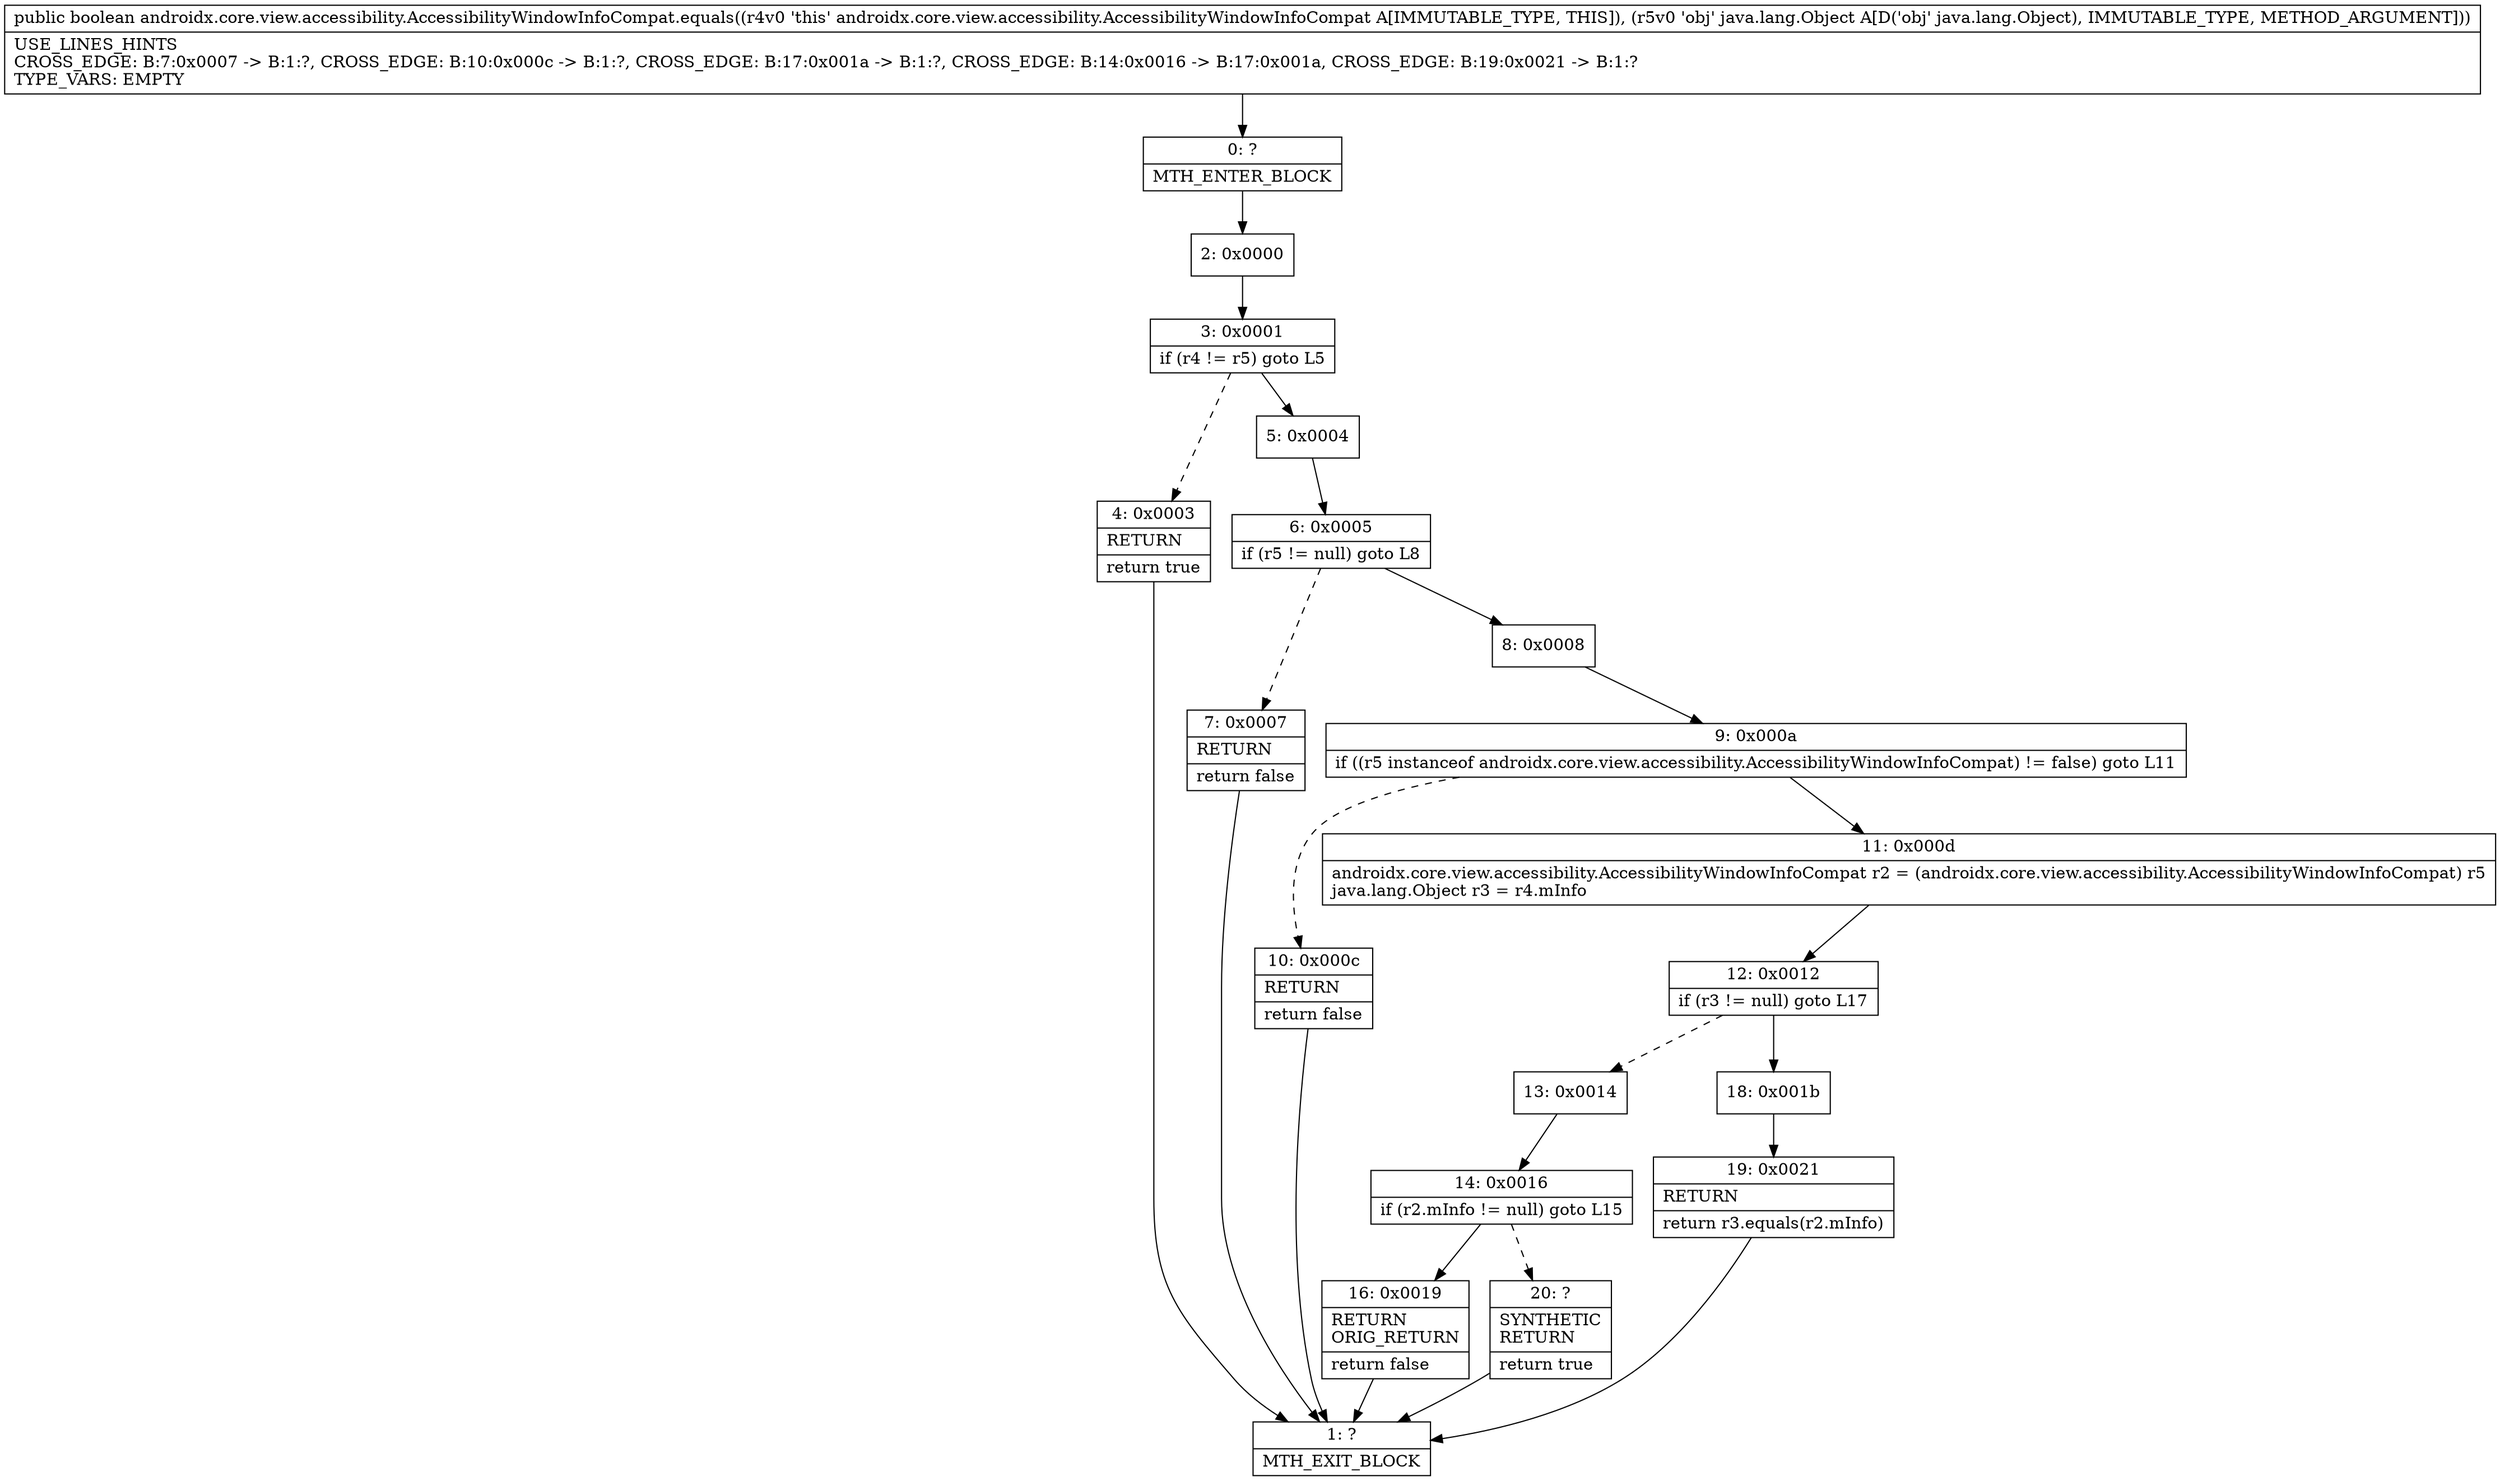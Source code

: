 digraph "CFG forandroidx.core.view.accessibility.AccessibilityWindowInfoCompat.equals(Ljava\/lang\/Object;)Z" {
Node_0 [shape=record,label="{0\:\ ?|MTH_ENTER_BLOCK\l}"];
Node_2 [shape=record,label="{2\:\ 0x0000}"];
Node_3 [shape=record,label="{3\:\ 0x0001|if (r4 != r5) goto L5\l}"];
Node_4 [shape=record,label="{4\:\ 0x0003|RETURN\l|return true\l}"];
Node_1 [shape=record,label="{1\:\ ?|MTH_EXIT_BLOCK\l}"];
Node_5 [shape=record,label="{5\:\ 0x0004}"];
Node_6 [shape=record,label="{6\:\ 0x0005|if (r5 != null) goto L8\l}"];
Node_7 [shape=record,label="{7\:\ 0x0007|RETURN\l|return false\l}"];
Node_8 [shape=record,label="{8\:\ 0x0008}"];
Node_9 [shape=record,label="{9\:\ 0x000a|if ((r5 instanceof androidx.core.view.accessibility.AccessibilityWindowInfoCompat) != false) goto L11\l}"];
Node_10 [shape=record,label="{10\:\ 0x000c|RETURN\l|return false\l}"];
Node_11 [shape=record,label="{11\:\ 0x000d|androidx.core.view.accessibility.AccessibilityWindowInfoCompat r2 = (androidx.core.view.accessibility.AccessibilityWindowInfoCompat) r5\ljava.lang.Object r3 = r4.mInfo\l}"];
Node_12 [shape=record,label="{12\:\ 0x0012|if (r3 != null) goto L17\l}"];
Node_13 [shape=record,label="{13\:\ 0x0014}"];
Node_14 [shape=record,label="{14\:\ 0x0016|if (r2.mInfo != null) goto L15\l}"];
Node_16 [shape=record,label="{16\:\ 0x0019|RETURN\lORIG_RETURN\l|return false\l}"];
Node_20 [shape=record,label="{20\:\ ?|SYNTHETIC\lRETURN\l|return true\l}"];
Node_18 [shape=record,label="{18\:\ 0x001b}"];
Node_19 [shape=record,label="{19\:\ 0x0021|RETURN\l|return r3.equals(r2.mInfo)\l}"];
MethodNode[shape=record,label="{public boolean androidx.core.view.accessibility.AccessibilityWindowInfoCompat.equals((r4v0 'this' androidx.core.view.accessibility.AccessibilityWindowInfoCompat A[IMMUTABLE_TYPE, THIS]), (r5v0 'obj' java.lang.Object A[D('obj' java.lang.Object), IMMUTABLE_TYPE, METHOD_ARGUMENT]))  | USE_LINES_HINTS\lCROSS_EDGE: B:7:0x0007 \-\> B:1:?, CROSS_EDGE: B:10:0x000c \-\> B:1:?, CROSS_EDGE: B:17:0x001a \-\> B:1:?, CROSS_EDGE: B:14:0x0016 \-\> B:17:0x001a, CROSS_EDGE: B:19:0x0021 \-\> B:1:?\lTYPE_VARS: EMPTY\l}"];
MethodNode -> Node_0;Node_0 -> Node_2;
Node_2 -> Node_3;
Node_3 -> Node_4[style=dashed];
Node_3 -> Node_5;
Node_4 -> Node_1;
Node_5 -> Node_6;
Node_6 -> Node_7[style=dashed];
Node_6 -> Node_8;
Node_7 -> Node_1;
Node_8 -> Node_9;
Node_9 -> Node_10[style=dashed];
Node_9 -> Node_11;
Node_10 -> Node_1;
Node_11 -> Node_12;
Node_12 -> Node_13[style=dashed];
Node_12 -> Node_18;
Node_13 -> Node_14;
Node_14 -> Node_16;
Node_14 -> Node_20[style=dashed];
Node_16 -> Node_1;
Node_20 -> Node_1;
Node_18 -> Node_19;
Node_19 -> Node_1;
}

